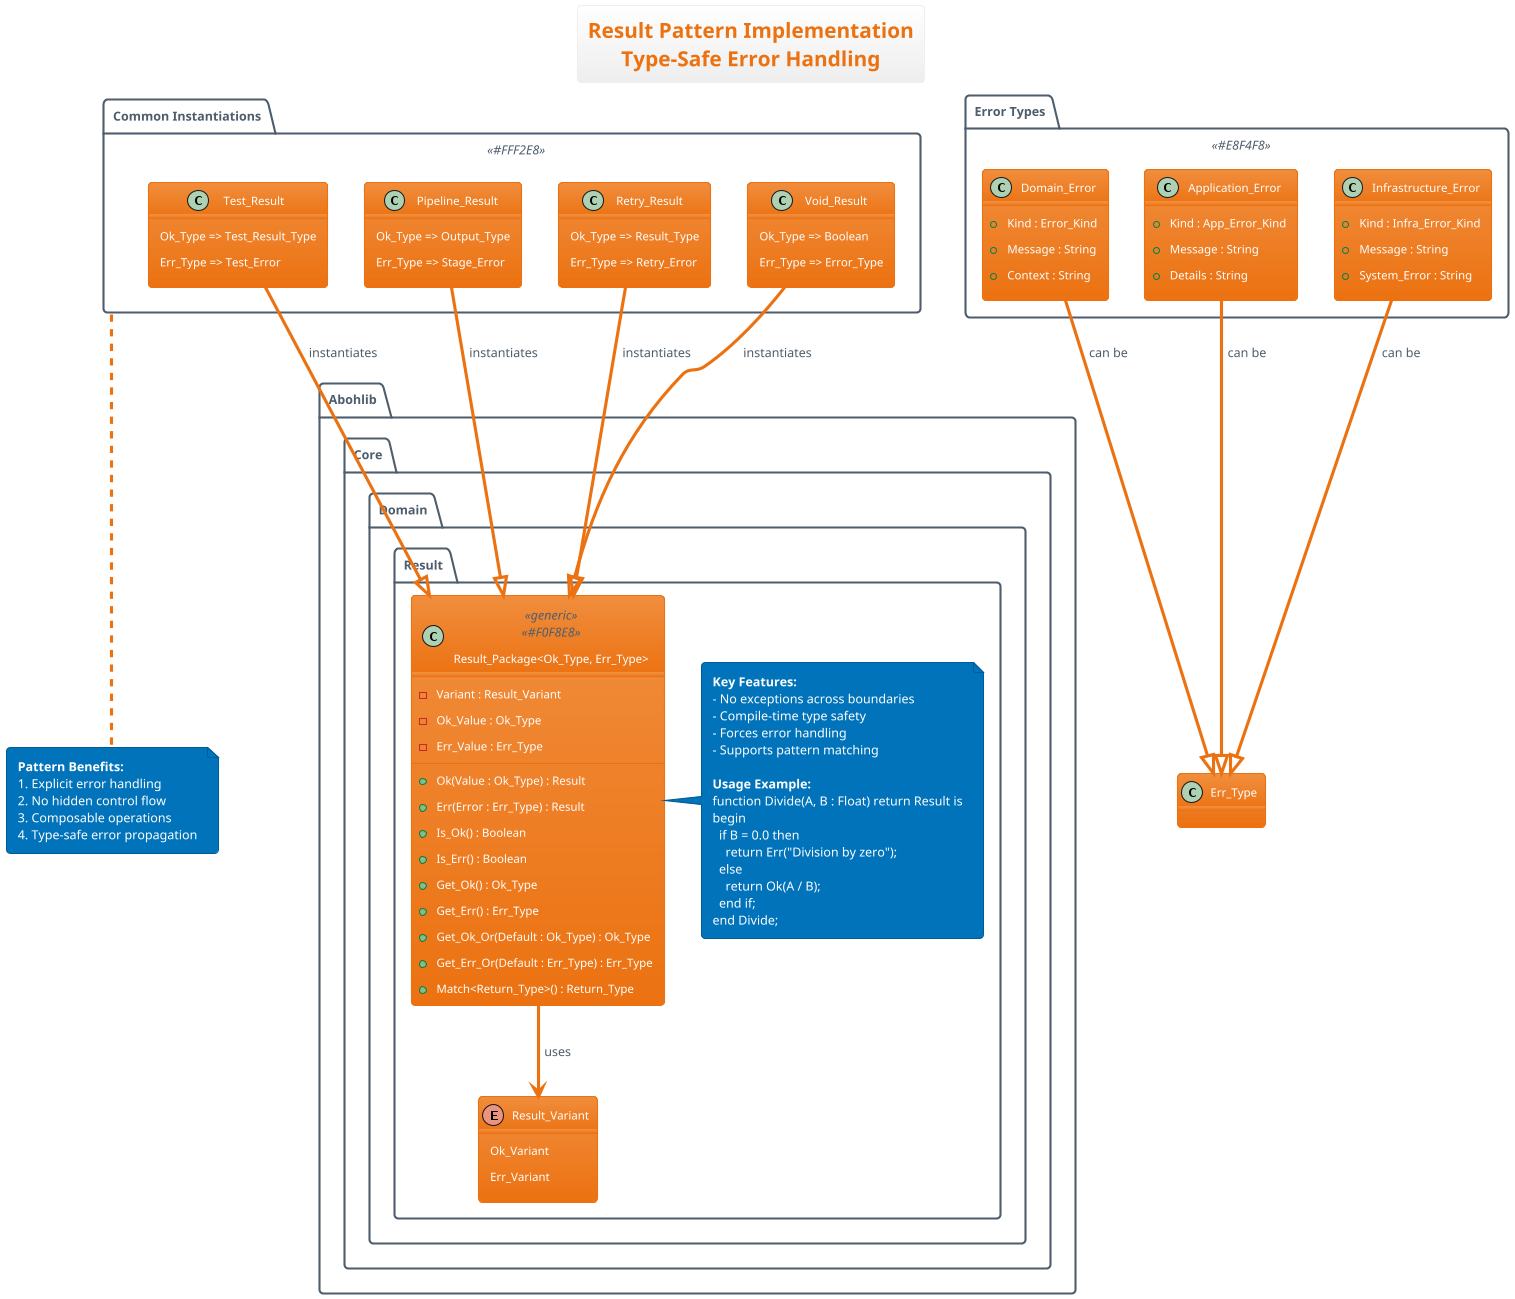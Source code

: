 @startuml Result_Pattern_Class
!theme aws-orange
title Result Pattern Implementation\nType-Safe Error Handling

!define INTERFACE_COLOR #E8F4F8
!define CLASS_COLOR #FFF2E8
!define GENERIC_COLOR #F0F8E8

package "Abohlib.Core.Domain.Result" {
  
  class "Result_Package<Ok_Type, Err_Type>" <<generic>> <<GENERIC_COLOR>> {
    - Variant : Result_Variant
    - Ok_Value : Ok_Type
    - Err_Value : Err_Type
    --
    + Ok(Value : Ok_Type) : Result
    + Err(Error : Err_Type) : Result
    + Is_Ok() : Boolean
    + Is_Err() : Boolean
    + Get_Ok() : Ok_Type
    + Get_Err() : Err_Type
    + Get_Ok_Or(Default : Ok_Type) : Ok_Type
    + Get_Err_Or(Default : Err_Type) : Err_Type
    + Match<Return_Type>() : Return_Type
  }
  
  enum Result_Variant {
    Ok_Variant
    Err_Variant
  }
  
  note right of "Result_Package<Ok_Type, Err_Type>"
    **Key Features:**
    - No exceptions across boundaries
    - Compile-time type safety
    - Forces error handling
    - Supports pattern matching
    
    **Usage Example:**
    function Divide(A, B : Float) return Result is
    begin
      if B = 0.0 then
        return Err("Division by zero");
      else
        return Ok(A / B);
      end if;
    end Divide;
  end note
}

package "Common Instantiations" <<CLASS_COLOR>> {
  
  class "Test_Result" {
    Ok_Type => Test_Result_Type
    Err_Type => Test_Error
  }
  
  class "Pipeline_Result" {
    Ok_Type => Output_Type
    Err_Type => Stage_Error
  }
  
  class "Retry_Result" {
    Ok_Type => Result_Type
    Err_Type => Retry_Error
  }
  
  class "Void_Result" {
    Ok_Type => Boolean
    Err_Type => Error_Type
  }
}

package "Error Types" <<INTERFACE_COLOR>> {
  
  class Domain_Error {
    + Kind : Error_Kind
    + Message : String
    + Context : String
  }
  
  class Application_Error {
    + Kind : App_Error_Kind
    + Message : String
    + Details : String
  }
  
  class Infrastructure_Error {
    + Kind : Infra_Error_Kind
    + Message : String
    + System_Error : String
  }
}

"Result_Package<Ok_Type, Err_Type>" --> Result_Variant : uses
"Test_Result" --|> "Result_Package<Ok_Type, Err_Type>" : instantiates
"Pipeline_Result" --|> "Result_Package<Ok_Type, Err_Type>" : instantiates
"Retry_Result" --|> "Result_Package<Ok_Type, Err_Type>" : instantiates
"Void_Result" --|> "Result_Package<Ok_Type, Err_Type>" : instantiates

Domain_Error --|> "Err_Type" : can be
Application_Error --|> "Err_Type" : can be
Infrastructure_Error --|> "Err_Type" : can be

note bottom of "Common Instantiations"
  **Pattern Benefits:**
  1. Explicit error handling
  2. No hidden control flow
  3. Composable operations
  4. Type-safe error propagation
end note

@enduml